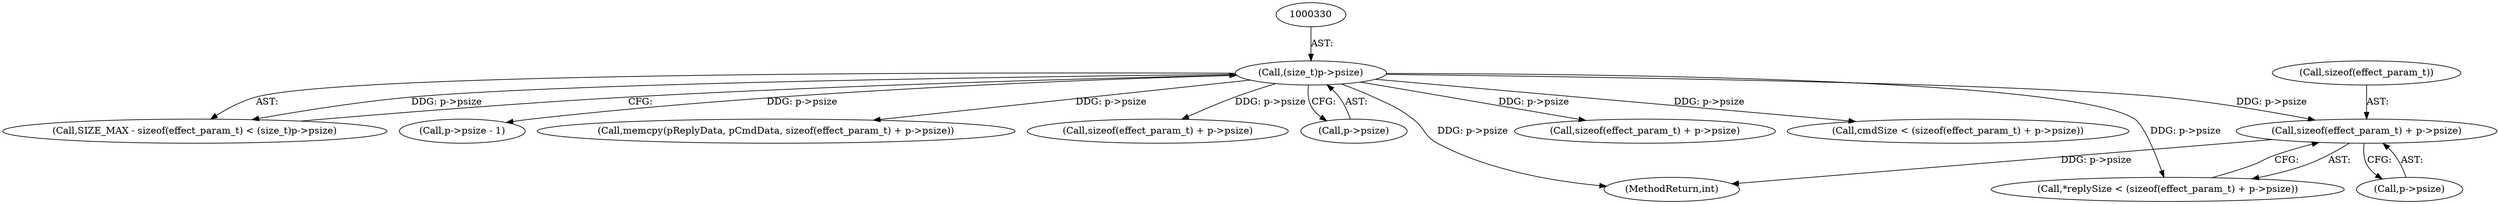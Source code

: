 digraph "0_Android_9e29523b9537983b4c4b205ff868d0b3bca0383b@API" {
"1000371" [label="(Call,sizeof(effect_param_t) + p->psize)"];
"1000329" [label="(Call,(size_t)p->psize)"];
"1000372" [label="(Call,sizeof(effect_param_t))"];
"1000324" [label="(Call,SIZE_MAX - sizeof(effect_param_t) < (size_t)p->psize)"];
"1000403" [label="(Call,p->psize - 1)"];
"1000371" [label="(Call,sizeof(effect_param_t) + p->psize)"];
"1000329" [label="(Call,(size_t)p->psize)"];
"1000383" [label="(Call,memcpy(pReplyData, pCmdData, sizeof(effect_param_t) + p->psize))"];
"1000354" [label="(Call,sizeof(effect_param_t) + p->psize)"];
"1000331" [label="(Call,p->psize)"];
"1000368" [label="(Call,*replySize < (sizeof(effect_param_t) + p->psize))"];
"1000386" [label="(Call,sizeof(effect_param_t) + p->psize)"];
"1000352" [label="(Call,cmdSize < (sizeof(effect_param_t) + p->psize))"];
"1001271" [label="(MethodReturn,int)"];
"1000374" [label="(Call,p->psize)"];
"1000371" -> "1000368"  [label="AST: "];
"1000371" -> "1000374"  [label="CFG: "];
"1000372" -> "1000371"  [label="AST: "];
"1000374" -> "1000371"  [label="AST: "];
"1000368" -> "1000371"  [label="CFG: "];
"1000371" -> "1001271"  [label="DDG: p->psize"];
"1000329" -> "1000371"  [label="DDG: p->psize"];
"1000329" -> "1000324"  [label="AST: "];
"1000329" -> "1000331"  [label="CFG: "];
"1000330" -> "1000329"  [label="AST: "];
"1000331" -> "1000329"  [label="AST: "];
"1000324" -> "1000329"  [label="CFG: "];
"1000329" -> "1001271"  [label="DDG: p->psize"];
"1000329" -> "1000324"  [label="DDG: p->psize"];
"1000329" -> "1000352"  [label="DDG: p->psize"];
"1000329" -> "1000354"  [label="DDG: p->psize"];
"1000329" -> "1000368"  [label="DDG: p->psize"];
"1000329" -> "1000383"  [label="DDG: p->psize"];
"1000329" -> "1000386"  [label="DDG: p->psize"];
"1000329" -> "1000403"  [label="DDG: p->psize"];
}
